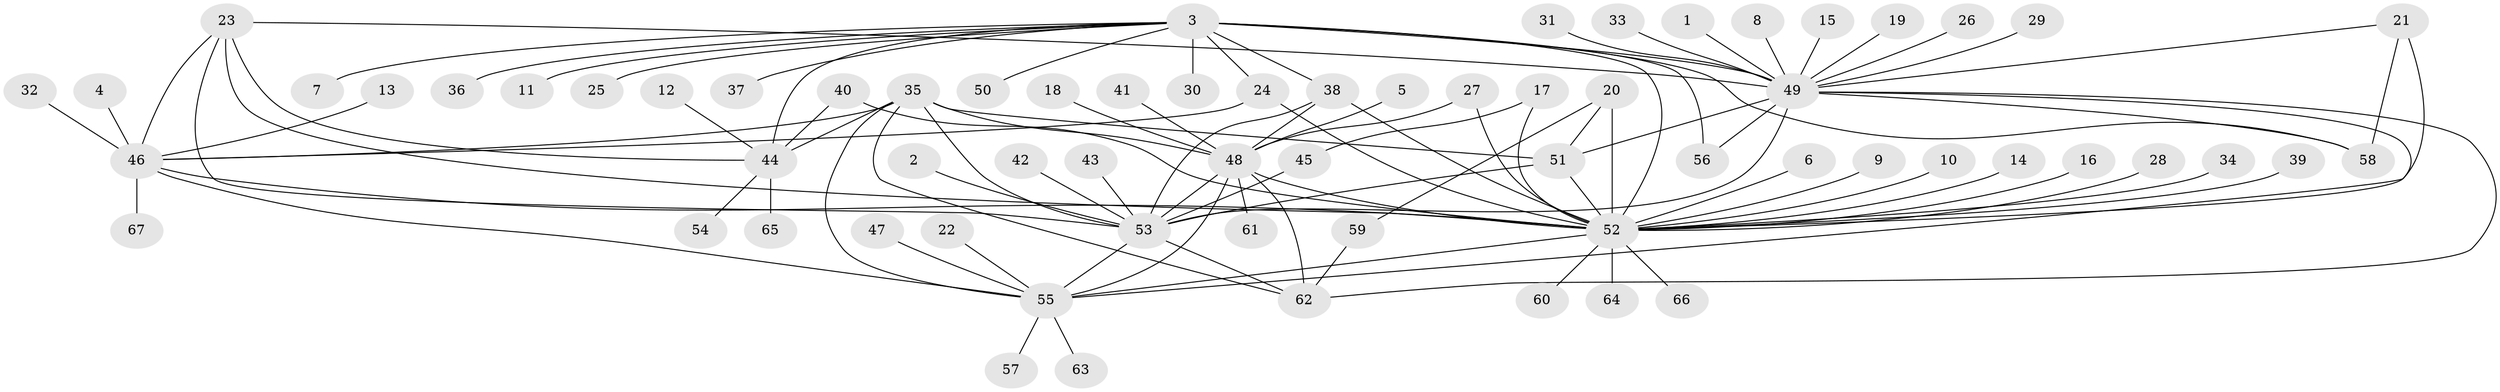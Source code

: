 // original degree distribution, {7: 0.007462686567164179, 13: 0.014925373134328358, 24: 0.007462686567164179, 17: 0.007462686567164179, 1: 0.4925373134328358, 6: 0.014925373134328358, 21: 0.007462686567164179, 10: 0.014925373134328358, 3: 0.1417910447761194, 9: 0.007462686567164179, 5: 0.03731343283582089, 2: 0.1865671641791045, 4: 0.05970149253731343}
// Generated by graph-tools (version 1.1) at 2025/25/03/09/25 03:25:59]
// undirected, 67 vertices, 99 edges
graph export_dot {
graph [start="1"]
  node [color=gray90,style=filled];
  1;
  2;
  3;
  4;
  5;
  6;
  7;
  8;
  9;
  10;
  11;
  12;
  13;
  14;
  15;
  16;
  17;
  18;
  19;
  20;
  21;
  22;
  23;
  24;
  25;
  26;
  27;
  28;
  29;
  30;
  31;
  32;
  33;
  34;
  35;
  36;
  37;
  38;
  39;
  40;
  41;
  42;
  43;
  44;
  45;
  46;
  47;
  48;
  49;
  50;
  51;
  52;
  53;
  54;
  55;
  56;
  57;
  58;
  59;
  60;
  61;
  62;
  63;
  64;
  65;
  66;
  67;
  1 -- 49 [weight=1.0];
  2 -- 53 [weight=1.0];
  3 -- 7 [weight=1.0];
  3 -- 11 [weight=1.0];
  3 -- 24 [weight=1.0];
  3 -- 25 [weight=1.0];
  3 -- 30 [weight=1.0];
  3 -- 36 [weight=1.0];
  3 -- 37 [weight=1.0];
  3 -- 38 [weight=1.0];
  3 -- 44 [weight=1.0];
  3 -- 49 [weight=2.0];
  3 -- 50 [weight=1.0];
  3 -- 52 [weight=1.0];
  3 -- 56 [weight=1.0];
  3 -- 58 [weight=1.0];
  4 -- 46 [weight=1.0];
  5 -- 48 [weight=1.0];
  6 -- 52 [weight=1.0];
  8 -- 49 [weight=1.0];
  9 -- 52 [weight=1.0];
  10 -- 52 [weight=1.0];
  12 -- 44 [weight=1.0];
  13 -- 46 [weight=1.0];
  14 -- 52 [weight=1.0];
  15 -- 49 [weight=1.0];
  16 -- 52 [weight=1.0];
  17 -- 45 [weight=1.0];
  17 -- 52 [weight=1.0];
  18 -- 48 [weight=1.0];
  19 -- 49 [weight=1.0];
  20 -- 51 [weight=1.0];
  20 -- 52 [weight=1.0];
  20 -- 59 [weight=1.0];
  21 -- 49 [weight=1.0];
  21 -- 52 [weight=2.0];
  21 -- 58 [weight=1.0];
  22 -- 55 [weight=1.0];
  23 -- 44 [weight=1.0];
  23 -- 46 [weight=1.0];
  23 -- 49 [weight=1.0];
  23 -- 52 [weight=1.0];
  23 -- 53 [weight=1.0];
  24 -- 46 [weight=1.0];
  24 -- 52 [weight=1.0];
  26 -- 49 [weight=1.0];
  27 -- 48 [weight=1.0];
  27 -- 52 [weight=1.0];
  28 -- 52 [weight=1.0];
  29 -- 49 [weight=1.0];
  31 -- 49 [weight=1.0];
  32 -- 46 [weight=1.0];
  33 -- 49 [weight=1.0];
  34 -- 52 [weight=1.0];
  35 -- 44 [weight=1.0];
  35 -- 46 [weight=1.0];
  35 -- 48 [weight=2.0];
  35 -- 51 [weight=1.0];
  35 -- 53 [weight=2.0];
  35 -- 55 [weight=2.0];
  35 -- 62 [weight=1.0];
  38 -- 48 [weight=1.0];
  38 -- 52 [weight=1.0];
  38 -- 53 [weight=1.0];
  39 -- 52 [weight=1.0];
  40 -- 44 [weight=1.0];
  40 -- 52 [weight=1.0];
  41 -- 48 [weight=1.0];
  42 -- 53 [weight=1.0];
  43 -- 53 [weight=1.0];
  44 -- 54 [weight=1.0];
  44 -- 65 [weight=1.0];
  45 -- 53 [weight=2.0];
  46 -- 52 [weight=1.0];
  46 -- 55 [weight=2.0];
  46 -- 67 [weight=1.0];
  47 -- 55 [weight=1.0];
  48 -- 52 [weight=1.0];
  48 -- 53 [weight=1.0];
  48 -- 55 [weight=2.0];
  48 -- 61 [weight=1.0];
  48 -- 62 [weight=1.0];
  49 -- 51 [weight=1.0];
  49 -- 53 [weight=2.0];
  49 -- 55 [weight=1.0];
  49 -- 56 [weight=1.0];
  49 -- 58 [weight=1.0];
  49 -- 62 [weight=1.0];
  51 -- 52 [weight=1.0];
  51 -- 53 [weight=3.0];
  52 -- 55 [weight=2.0];
  52 -- 60 [weight=1.0];
  52 -- 64 [weight=1.0];
  52 -- 66 [weight=1.0];
  53 -- 55 [weight=1.0];
  53 -- 62 [weight=1.0];
  55 -- 57 [weight=1.0];
  55 -- 63 [weight=1.0];
  59 -- 62 [weight=1.0];
}
